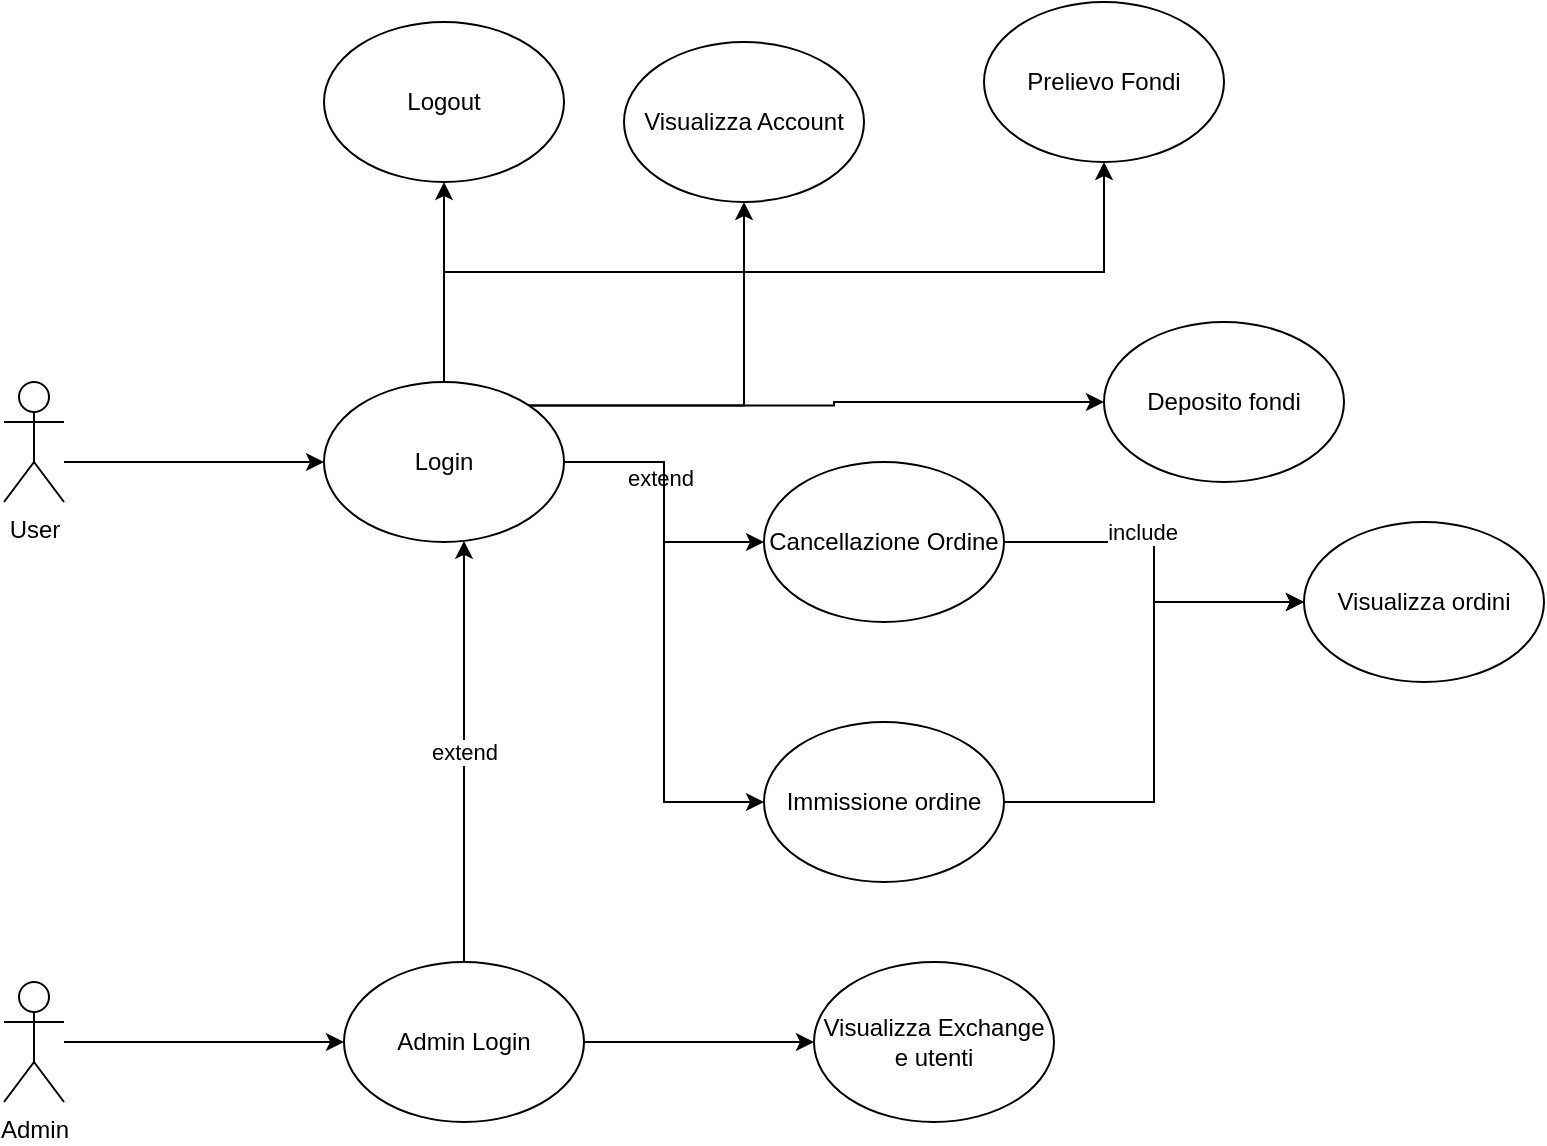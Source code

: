 <mxfile version="24.5.4" type="github">
  <diagram name="Page-1" id="e7e014a7-5840-1c2e-5031-d8a46d1fe8dd">
    <mxGraphModel dx="1119" dy="656" grid="1" gridSize="10" guides="1" tooltips="1" connect="1" arrows="1" fold="1" page="1" pageScale="1" pageWidth="1169" pageHeight="826" background="none" math="0" shadow="0">
      <root>
        <mxCell id="0" />
        <mxCell id="1" parent="0" />
        <mxCell id="I5ZRGwqgSK4CXEPLcoX2-49" style="edgeStyle=orthogonalEdgeStyle;rounded=0;orthogonalLoop=1;jettySize=auto;html=1;" edge="1" parent="1" source="I5ZRGwqgSK4CXEPLcoX2-42" target="I5ZRGwqgSK4CXEPLcoX2-46">
          <mxGeometry relative="1" as="geometry">
            <Array as="points">
              <mxPoint x="200" y="260" />
              <mxPoint x="200" y="260" />
            </Array>
          </mxGeometry>
        </mxCell>
        <mxCell id="I5ZRGwqgSK4CXEPLcoX2-42" value="User" style="shape=umlActor;verticalLabelPosition=bottom;verticalAlign=top;html=1;outlineConnect=0;" vertex="1" parent="1">
          <mxGeometry x="120" y="220" width="30" height="60" as="geometry" />
        </mxCell>
        <mxCell id="I5ZRGwqgSK4CXEPLcoX2-76" style="edgeStyle=orthogonalEdgeStyle;rounded=0;orthogonalLoop=1;jettySize=auto;html=1;entryX=0;entryY=0.5;entryDx=0;entryDy=0;" edge="1" parent="1" source="I5ZRGwqgSK4CXEPLcoX2-45" target="I5ZRGwqgSK4CXEPLcoX2-47">
          <mxGeometry relative="1" as="geometry" />
        </mxCell>
        <mxCell id="I5ZRGwqgSK4CXEPLcoX2-45" value="Admin" style="shape=umlActor;verticalLabelPosition=bottom;verticalAlign=top;html=1;outlineConnect=0;" vertex="1" parent="1">
          <mxGeometry x="120" y="520" width="30" height="60" as="geometry" />
        </mxCell>
        <mxCell id="I5ZRGwqgSK4CXEPLcoX2-78" style="edgeStyle=orthogonalEdgeStyle;rounded=0;orthogonalLoop=1;jettySize=auto;html=1;" edge="1" parent="1" source="I5ZRGwqgSK4CXEPLcoX2-46" target="I5ZRGwqgSK4CXEPLcoX2-70">
          <mxGeometry relative="1" as="geometry" />
        </mxCell>
        <mxCell id="I5ZRGwqgSK4CXEPLcoX2-81" value="extend" style="edgeLabel;html=1;align=center;verticalAlign=middle;resizable=0;points=[];" vertex="1" connectable="0" parent="I5ZRGwqgSK4CXEPLcoX2-78">
          <mxGeometry x="-0.174" y="-2" relative="1" as="geometry">
            <mxPoint as="offset" />
          </mxGeometry>
        </mxCell>
        <mxCell id="I5ZRGwqgSK4CXEPLcoX2-82" style="edgeStyle=orthogonalEdgeStyle;rounded=0;orthogonalLoop=1;jettySize=auto;html=1;entryX=0.5;entryY=1;entryDx=0;entryDy=0;" edge="1" parent="1" source="I5ZRGwqgSK4CXEPLcoX2-46" target="I5ZRGwqgSK4CXEPLcoX2-71">
          <mxGeometry relative="1" as="geometry" />
        </mxCell>
        <mxCell id="I5ZRGwqgSK4CXEPLcoX2-84" style="edgeStyle=orthogonalEdgeStyle;rounded=0;orthogonalLoop=1;jettySize=auto;html=1;entryX=0;entryY=0.5;entryDx=0;entryDy=0;" edge="1" parent="1" source="I5ZRGwqgSK4CXEPLcoX2-46" target="I5ZRGwqgSK4CXEPLcoX2-65">
          <mxGeometry relative="1" as="geometry" />
        </mxCell>
        <mxCell id="I5ZRGwqgSK4CXEPLcoX2-85" style="edgeStyle=orthogonalEdgeStyle;rounded=0;orthogonalLoop=1;jettySize=auto;html=1;exitX=1;exitY=0;exitDx=0;exitDy=0;" edge="1" parent="1" source="I5ZRGwqgSK4CXEPLcoX2-46" target="I5ZRGwqgSK4CXEPLcoX2-51">
          <mxGeometry relative="1" as="geometry" />
        </mxCell>
        <mxCell id="I5ZRGwqgSK4CXEPLcoX2-86" style="edgeStyle=orthogonalEdgeStyle;rounded=0;orthogonalLoop=1;jettySize=auto;html=1;exitX=0.5;exitY=0;exitDx=0;exitDy=0;" edge="1" parent="1" source="I5ZRGwqgSK4CXEPLcoX2-46" target="I5ZRGwqgSK4CXEPLcoX2-62">
          <mxGeometry relative="1" as="geometry" />
        </mxCell>
        <mxCell id="I5ZRGwqgSK4CXEPLcoX2-88" style="edgeStyle=orthogonalEdgeStyle;rounded=0;orthogonalLoop=1;jettySize=auto;html=1;exitX=0;exitY=0;exitDx=0;exitDy=0;entryX=0;entryY=0.5;entryDx=0;entryDy=0;" edge="1" parent="1" source="I5ZRGwqgSK4CXEPLcoX2-46" target="I5ZRGwqgSK4CXEPLcoX2-60">
          <mxGeometry relative="1" as="geometry" />
        </mxCell>
        <mxCell id="I5ZRGwqgSK4CXEPLcoX2-46" value="Login" style="ellipse;whiteSpace=wrap;html=1;" vertex="1" parent="1">
          <mxGeometry x="280" y="220" width="120" height="80" as="geometry" />
        </mxCell>
        <mxCell id="I5ZRGwqgSK4CXEPLcoX2-48" value="extend" style="edgeStyle=orthogonalEdgeStyle;rounded=0;orthogonalLoop=1;jettySize=auto;html=1;" edge="1" parent="1" source="I5ZRGwqgSK4CXEPLcoX2-47" target="I5ZRGwqgSK4CXEPLcoX2-46">
          <mxGeometry relative="1" as="geometry">
            <Array as="points">
              <mxPoint x="350" y="370" />
              <mxPoint x="350" y="370" />
            </Array>
          </mxGeometry>
        </mxCell>
        <mxCell id="I5ZRGwqgSK4CXEPLcoX2-53" style="edgeStyle=orthogonalEdgeStyle;rounded=0;orthogonalLoop=1;jettySize=auto;html=1;" edge="1" parent="1" source="I5ZRGwqgSK4CXEPLcoX2-47" target="I5ZRGwqgSK4CXEPLcoX2-52">
          <mxGeometry relative="1" as="geometry" />
        </mxCell>
        <mxCell id="I5ZRGwqgSK4CXEPLcoX2-47" value="Admin Login" style="ellipse;whiteSpace=wrap;html=1;" vertex="1" parent="1">
          <mxGeometry x="290" y="510" width="120" height="80" as="geometry" />
        </mxCell>
        <mxCell id="I5ZRGwqgSK4CXEPLcoX2-51" value="Visualizza Account" style="ellipse;whiteSpace=wrap;html=1;" vertex="1" parent="1">
          <mxGeometry x="430" y="50" width="120" height="80" as="geometry" />
        </mxCell>
        <mxCell id="I5ZRGwqgSK4CXEPLcoX2-52" value="Visualizza Exchange e utenti" style="ellipse;whiteSpace=wrap;html=1;" vertex="1" parent="1">
          <mxGeometry x="525" y="510" width="120" height="80" as="geometry" />
        </mxCell>
        <mxCell id="I5ZRGwqgSK4CXEPLcoX2-62" value="Prelievo Fondi" style="ellipse;whiteSpace=wrap;html=1;" vertex="1" parent="1">
          <mxGeometry x="610" y="30" width="120" height="80" as="geometry" />
        </mxCell>
        <mxCell id="I5ZRGwqgSK4CXEPLcoX2-83" style="edgeStyle=orthogonalEdgeStyle;rounded=0;orthogonalLoop=1;jettySize=auto;html=1;entryX=0;entryY=0.5;entryDx=0;entryDy=0;" edge="1" parent="1" source="I5ZRGwqgSK4CXEPLcoX2-65" target="I5ZRGwqgSK4CXEPLcoX2-77">
          <mxGeometry relative="1" as="geometry" />
        </mxCell>
        <mxCell id="I5ZRGwqgSK4CXEPLcoX2-65" value="Immissione ordine" style="ellipse;whiteSpace=wrap;html=1;" vertex="1" parent="1">
          <mxGeometry x="500" y="390" width="120" height="80" as="geometry" />
        </mxCell>
        <mxCell id="I5ZRGwqgSK4CXEPLcoX2-60" value="Deposito fondi" style="ellipse;whiteSpace=wrap;html=1;" vertex="1" parent="1">
          <mxGeometry x="670" y="190" width="120" height="80" as="geometry" />
        </mxCell>
        <mxCell id="I5ZRGwqgSK4CXEPLcoX2-79" style="edgeStyle=orthogonalEdgeStyle;rounded=0;orthogonalLoop=1;jettySize=auto;html=1;entryX=0;entryY=0.5;entryDx=0;entryDy=0;" edge="1" parent="1" source="I5ZRGwqgSK4CXEPLcoX2-70" target="I5ZRGwqgSK4CXEPLcoX2-77">
          <mxGeometry relative="1" as="geometry" />
        </mxCell>
        <mxCell id="I5ZRGwqgSK4CXEPLcoX2-80" value="include" style="edgeLabel;html=1;align=center;verticalAlign=middle;resizable=0;points=[];" vertex="1" connectable="0" parent="I5ZRGwqgSK4CXEPLcoX2-79">
          <mxGeometry x="-0.232" y="4" relative="1" as="geometry">
            <mxPoint y="-1" as="offset" />
          </mxGeometry>
        </mxCell>
        <mxCell id="I5ZRGwqgSK4CXEPLcoX2-70" value="Cancellazione Ordine" style="ellipse;whiteSpace=wrap;html=1;" vertex="1" parent="1">
          <mxGeometry x="500" y="260" width="120" height="80" as="geometry" />
        </mxCell>
        <mxCell id="I5ZRGwqgSK4CXEPLcoX2-71" value="Logout" style="ellipse;whiteSpace=wrap;html=1;" vertex="1" parent="1">
          <mxGeometry x="280" y="40" width="120" height="80" as="geometry" />
        </mxCell>
        <mxCell id="I5ZRGwqgSK4CXEPLcoX2-77" value="Visualizza ordini" style="ellipse;whiteSpace=wrap;html=1;" vertex="1" parent="1">
          <mxGeometry x="770" y="290" width="120" height="80" as="geometry" />
        </mxCell>
      </root>
    </mxGraphModel>
  </diagram>
</mxfile>

